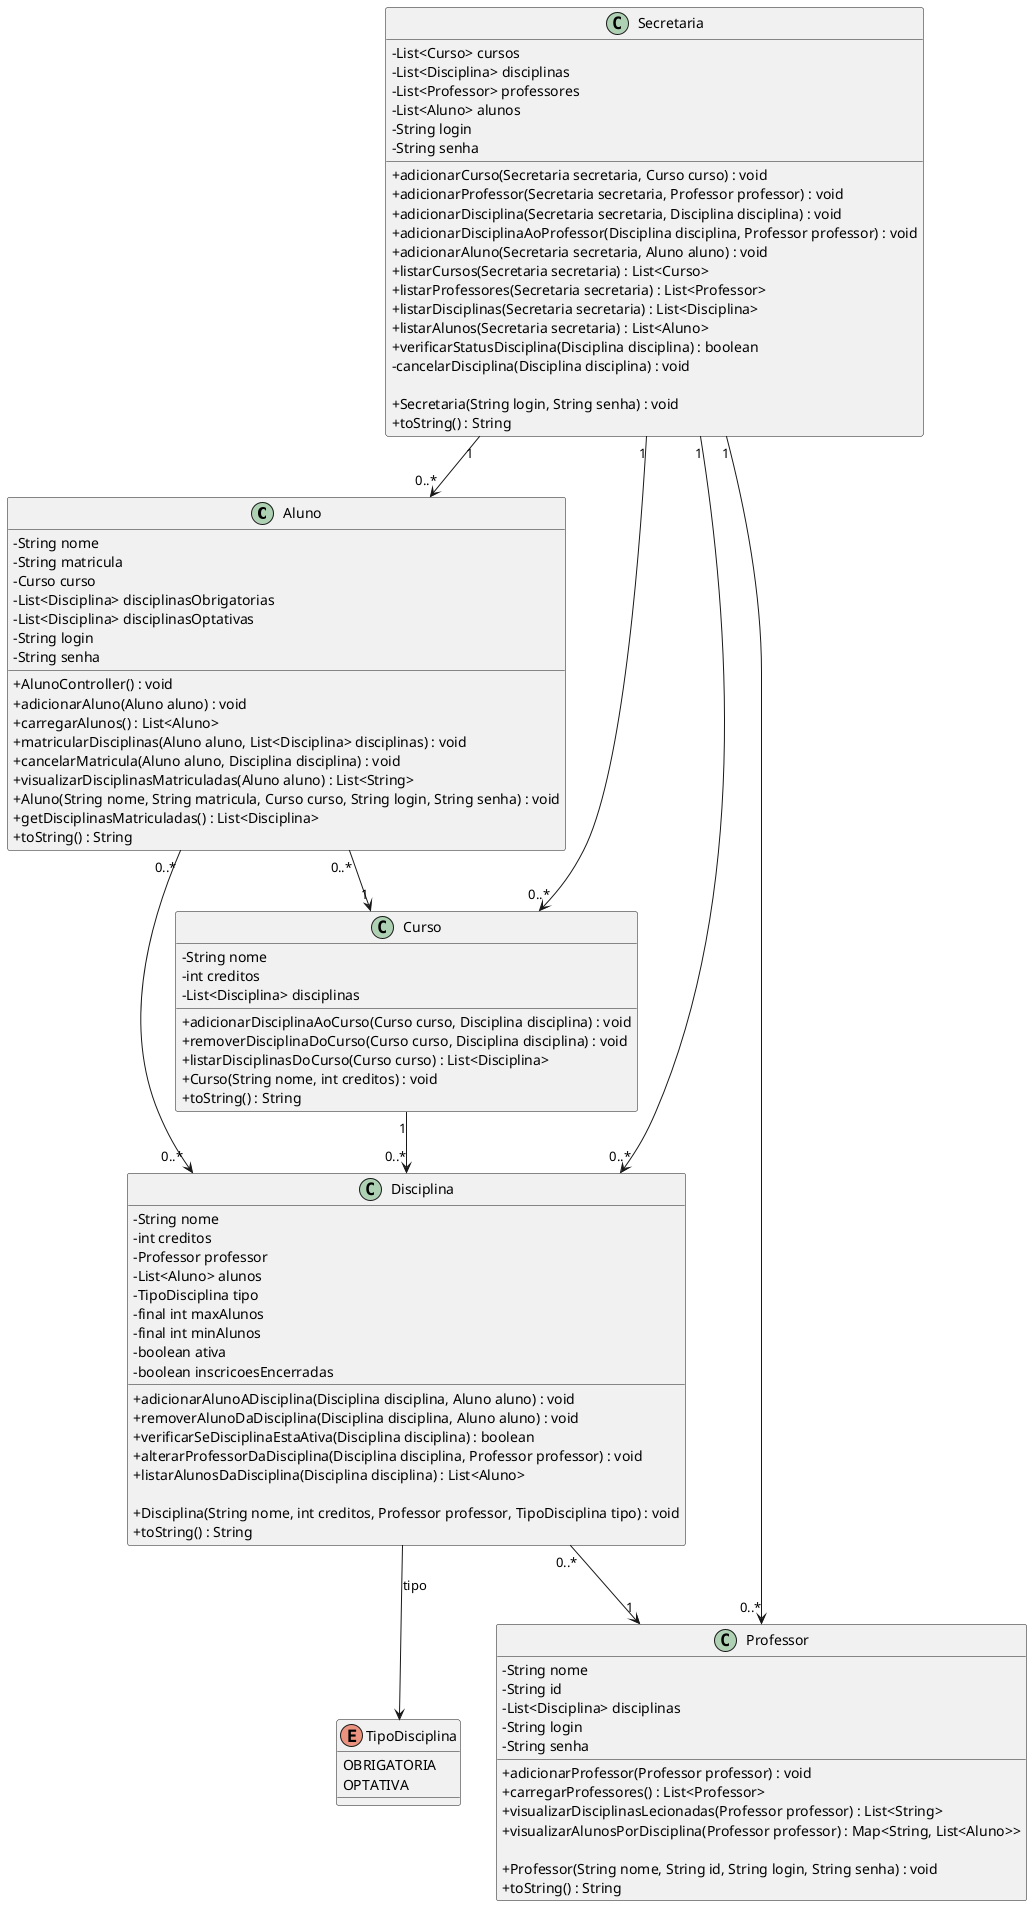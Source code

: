 @startuml
skinparam classAttributeIconSize 0

class Aluno {
    
    - String nome
    - String matricula
    - Curso curso
    - List<Disciplina> disciplinasObrigatorias
    - List<Disciplina> disciplinasOptativas
    - String login
    - String senha
    + AlunoController() : void
    + adicionarAluno(Aluno aluno) : void
    + carregarAlunos() : List<Aluno>
    + matricularDisciplinas(Aluno aluno, List<Disciplina> disciplinas) : void
    + cancelarMatricula(Aluno aluno, Disciplina disciplina) : void
    + visualizarDisciplinasMatriculadas(Aluno aluno) : List<String>

    
    + Aluno(String nome, String matricula, Curso curso, String login, String senha) : void
    + getDisciplinasMatriculadas() : List<Disciplina>
    + toString() : String
}



class Curso {
    
    - String nome
    - int creditos
    - List<Disciplina> disciplinas

    
    + adicionarDisciplinaAoCurso(Curso curso, Disciplina disciplina) : void
    + removerDisciplinaDoCurso(Curso curso, Disciplina disciplina) : void
    + listarDisciplinasDoCurso(Curso curso) : List<Disciplina>

    
    + Curso(String nome, int creditos) : void
    + toString() : String
}

class Disciplina {
    - String nome
    - int creditos
    - Professor professor
    - List<Aluno> alunos
    - TipoDisciplina tipo
    - final int maxAlunos
    - final int minAlunos
    - boolean ativa
    - boolean inscricoesEncerradas

    + adicionarAlunoADisciplina(Disciplina disciplina, Aluno aluno) : void
    + removerAlunoDaDisciplina(Disciplina disciplina, Aluno aluno) : void
    + verificarSeDisciplinaEstaAtiva(Disciplina disciplina) : boolean
    + alterarProfessorDaDisciplina(Disciplina disciplina, Professor professor) : void
    + listarAlunosDaDisciplina(Disciplina disciplina) : List<Aluno>

    + Disciplina(String nome, int creditos, Professor professor, TipoDisciplina tipo) : void
    + toString() : String
}

class Professor {
    - String nome
    - String id
    - List<Disciplina> disciplinas
    - String login
    - String senha

    + adicionarProfessor(Professor professor) : void
    + carregarProfessores() : List<Professor>
    + visualizarDisciplinasLecionadas(Professor professor) : List<String>
    + visualizarAlunosPorDisciplina(Professor professor) : Map<String, List<Aluno>>

    + Professor(String nome, String id, String login, String senha) : void
    + toString() : String
}

class Secretaria {
    - List<Curso> cursos
    - List<Disciplina> disciplinas
    - List<Professor> professores
    - List<Aluno> alunos
    - String login
    - String senha

    + adicionarCurso(Secretaria secretaria, Curso curso) : void
    + adicionarProfessor(Secretaria secretaria, Professor professor) : void
    + adicionarDisciplina(Secretaria secretaria, Disciplina disciplina) : void
    + adicionarDisciplinaAoProfessor(Disciplina disciplina, Professor professor) : void
    + adicionarAluno(Secretaria secretaria, Aluno aluno) : void
    + listarCursos(Secretaria secretaria) : List<Curso>
    + listarProfessores(Secretaria secretaria) : List<Professor>
    + listarDisciplinas(Secretaria secretaria) : List<Disciplina>
    + listarAlunos(Secretaria secretaria) : List<Aluno>
    + verificarStatusDisciplina(Disciplina disciplina) : boolean
    - cancelarDisciplina(Disciplina disciplina) : void

    + Secretaria(String login, String senha) : void
    + toString() : String
}

enum TipoDisciplina {
    OBRIGATORIA
    OPTATIVA
}


Aluno "0..*" --> "0..*" Disciplina
Aluno "0..*" --> "1" Curso
Disciplina "0..*" --> "1" Professor
Curso "1" --> "0..*" Disciplina
Secretaria "1" --> "0..*" Curso
Secretaria "1" --> "0..*" Disciplina
Secretaria "1" --> "0..*" Professor
Secretaria "1" --> "0..*" Aluno
Disciplina --> TipoDisciplina : tipo
@enduml
